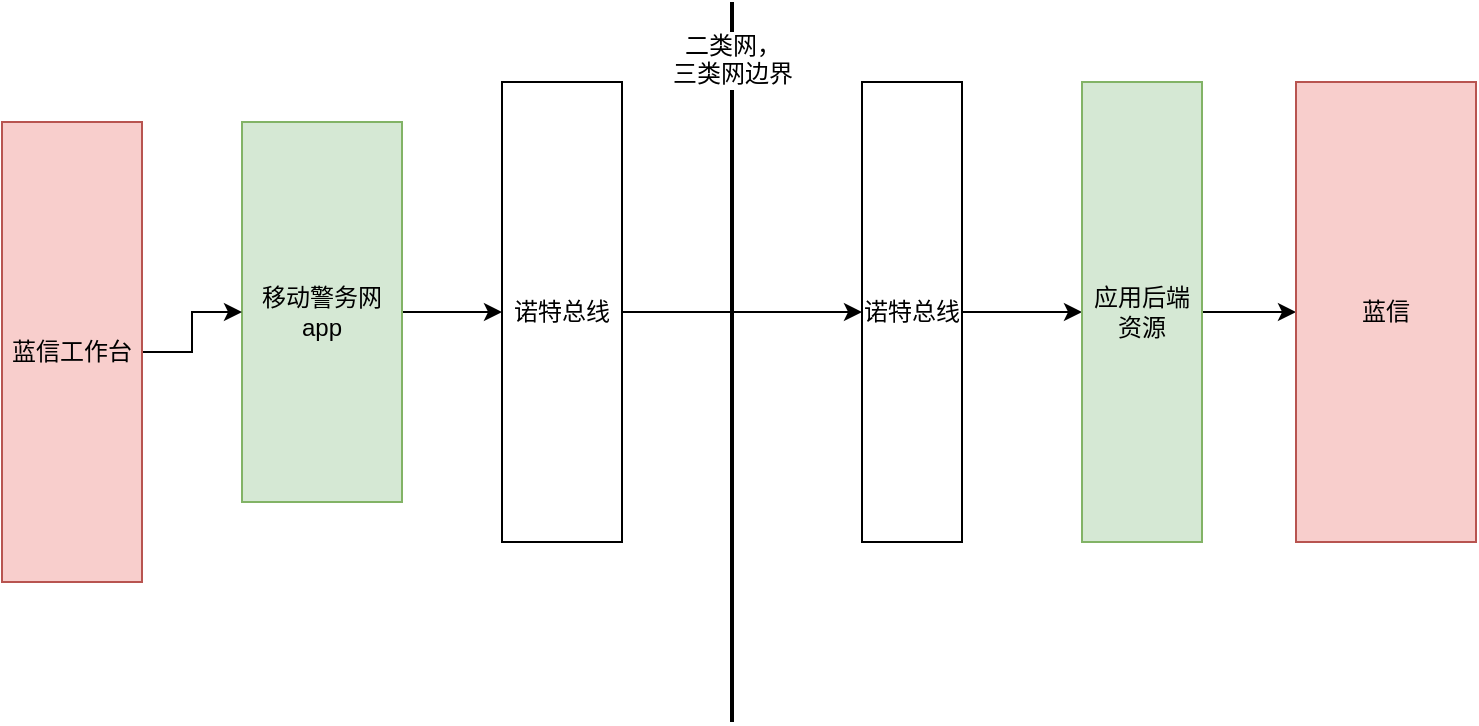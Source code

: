 <mxfile version="13.8.0" type="github">
  <diagram id="v87uAr-3PgzYfvqMpKA_" name="Page-1">
    <mxGraphModel dx="1242" dy="672" grid="1" gridSize="10" guides="1" tooltips="1" connect="1" arrows="1" fold="1" page="1" pageScale="1" pageWidth="827" pageHeight="1169" math="0" shadow="0">
      <root>
        <mxCell id="0" />
        <mxCell id="1" parent="0" />
        <mxCell id="WR_h59PlAC_kSV7P3UoJ-6" style="edgeStyle=orthogonalEdgeStyle;rounded=0;orthogonalLoop=1;jettySize=auto;html=1;" parent="1" source="WR_h59PlAC_kSV7P3UoJ-1" target="WR_h59PlAC_kSV7P3UoJ-5" edge="1">
          <mxGeometry relative="1" as="geometry" />
        </mxCell>
        <mxCell id="WR_h59PlAC_kSV7P3UoJ-1" value="移动警务网&lt;br&gt;app" style="rounded=0;whiteSpace=wrap;html=1;fillColor=#d5e8d4;strokeColor=#82b366;" parent="1" vertex="1">
          <mxGeometry x="210" y="90" width="80" height="190" as="geometry" />
        </mxCell>
        <mxCell id="WR_h59PlAC_kSV7P3UoJ-4" value="二类网，&lt;br&gt;三类网边界" style="line;strokeWidth=2;direction=south;html=1;" parent="1" vertex="1">
          <mxGeometry x="450" y="30" width="10" height="360" as="geometry" />
        </mxCell>
        <mxCell id="WR_h59PlAC_kSV7P3UoJ-8" style="edgeStyle=orthogonalEdgeStyle;rounded=0;orthogonalLoop=1;jettySize=auto;html=1;entryX=0;entryY=0.5;entryDx=0;entryDy=0;" parent="1" source="WR_h59PlAC_kSV7P3UoJ-5" target="WR_h59PlAC_kSV7P3UoJ-7" edge="1">
          <mxGeometry relative="1" as="geometry" />
        </mxCell>
        <mxCell id="WR_h59PlAC_kSV7P3UoJ-5" value="诺特总线" style="rounded=0;whiteSpace=wrap;html=1;" parent="1" vertex="1">
          <mxGeometry x="340" y="70" width="60" height="230" as="geometry" />
        </mxCell>
        <mxCell id="WR_h59PlAC_kSV7P3UoJ-10" style="edgeStyle=orthogonalEdgeStyle;rounded=0;orthogonalLoop=1;jettySize=auto;html=1;entryX=0;entryY=0.5;entryDx=0;entryDy=0;" parent="1" source="WR_h59PlAC_kSV7P3UoJ-7" target="WR_h59PlAC_kSV7P3UoJ-9" edge="1">
          <mxGeometry relative="1" as="geometry" />
        </mxCell>
        <mxCell id="WR_h59PlAC_kSV7P3UoJ-7" value="诺特总线" style="rounded=0;whiteSpace=wrap;html=1;" parent="1" vertex="1">
          <mxGeometry x="520" y="70" width="50" height="230" as="geometry" />
        </mxCell>
        <mxCell id="WR_h59PlAC_kSV7P3UoJ-12" style="edgeStyle=orthogonalEdgeStyle;rounded=0;orthogonalLoop=1;jettySize=auto;html=1;" parent="1" source="WR_h59PlAC_kSV7P3UoJ-9" target="WR_h59PlAC_kSV7P3UoJ-11" edge="1">
          <mxGeometry relative="1" as="geometry" />
        </mxCell>
        <mxCell id="WR_h59PlAC_kSV7P3UoJ-9" value="应用后端资源" style="rounded=0;whiteSpace=wrap;html=1;fillColor=#d5e8d4;strokeColor=#82b366;" parent="1" vertex="1">
          <mxGeometry x="630" y="70" width="60" height="230" as="geometry" />
        </mxCell>
        <mxCell id="WR_h59PlAC_kSV7P3UoJ-11" value="蓝信" style="rounded=0;whiteSpace=wrap;html=1;fillColor=#f8cecc;strokeColor=#b85450;" parent="1" vertex="1">
          <mxGeometry x="737" y="70" width="90" height="230" as="geometry" />
        </mxCell>
        <mxCell id="Eb5daNgFSaHGp3GrH8q1-3" style="edgeStyle=orthogonalEdgeStyle;rounded=0;orthogonalLoop=1;jettySize=auto;html=1;" edge="1" parent="1" source="Eb5daNgFSaHGp3GrH8q1-2" target="WR_h59PlAC_kSV7P3UoJ-1">
          <mxGeometry relative="1" as="geometry" />
        </mxCell>
        <mxCell id="Eb5daNgFSaHGp3GrH8q1-2" value="蓝信工作台" style="rounded=0;whiteSpace=wrap;html=1;fillColor=#f8cecc;strokeColor=#b85450;" vertex="1" parent="1">
          <mxGeometry x="90" y="90" width="70" height="230" as="geometry" />
        </mxCell>
      </root>
    </mxGraphModel>
  </diagram>
</mxfile>

